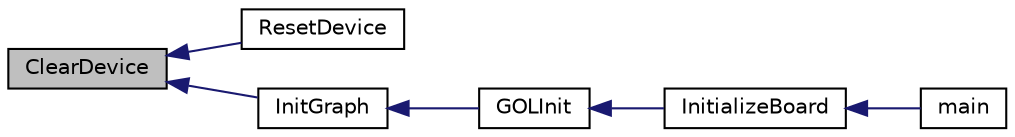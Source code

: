 digraph "ClearDevice"
{
  edge [fontname="Helvetica",fontsize="10",labelfontname="Helvetica",labelfontsize="10"];
  node [fontname="Helvetica",fontsize="10",shape=record];
  rankdir="LR";
  Node1 [label="ClearDevice",height=0.2,width=0.4,color="black", fillcolor="grey75", style="filled", fontcolor="black"];
  Node1 -> Node2 [dir="back",color="midnightblue",fontsize="10",style="solid"];
  Node2 [label="ResetDevice",height=0.2,width=0.4,color="black", fillcolor="white", style="filled",URL="$_s_s_d1926_8c.html#a6d4d054030dc1ccdc7b875d4877ec9b7"];
  Node1 -> Node3 [dir="back",color="midnightblue",fontsize="10",style="solid"];
  Node3 [label="InitGraph",height=0.2,width=0.4,color="black", fillcolor="white", style="filled",URL="$_primitive_8h.html#a463bbcc8bd1af46a65d2f67d5eda91b9"];
  Node3 -> Node4 [dir="back",color="midnightblue",fontsize="10",style="solid"];
  Node4 [label="GOLInit",height=0.2,width=0.4,color="black", fillcolor="white", style="filled",URL="$_g_o_l_8h.html#aee564482e8bdd0cd4c5999a03499d14a"];
  Node4 -> Node5 [dir="back",color="midnightblue",fontsize="10",style="solid"];
  Node5 [label="InitializeBoard",height=0.2,width=0.4,color="black", fillcolor="white", style="filled",URL="$_graphics_2_g_d_d_2_default___template_2_main_8c.html#a9d407cc5d1f74ec0206881c1562d8af5"];
  Node5 -> Node6 [dir="back",color="midnightblue",fontsize="10",style="solid"];
  Node6 [label="main",height=0.2,width=0.4,color="black", fillcolor="white", style="filled",URL="$_graphics_2_g_d_d_2_default___template_2_main_8c.html#a840291bc02cba5474a4cb46a9b9566fe"];
}
